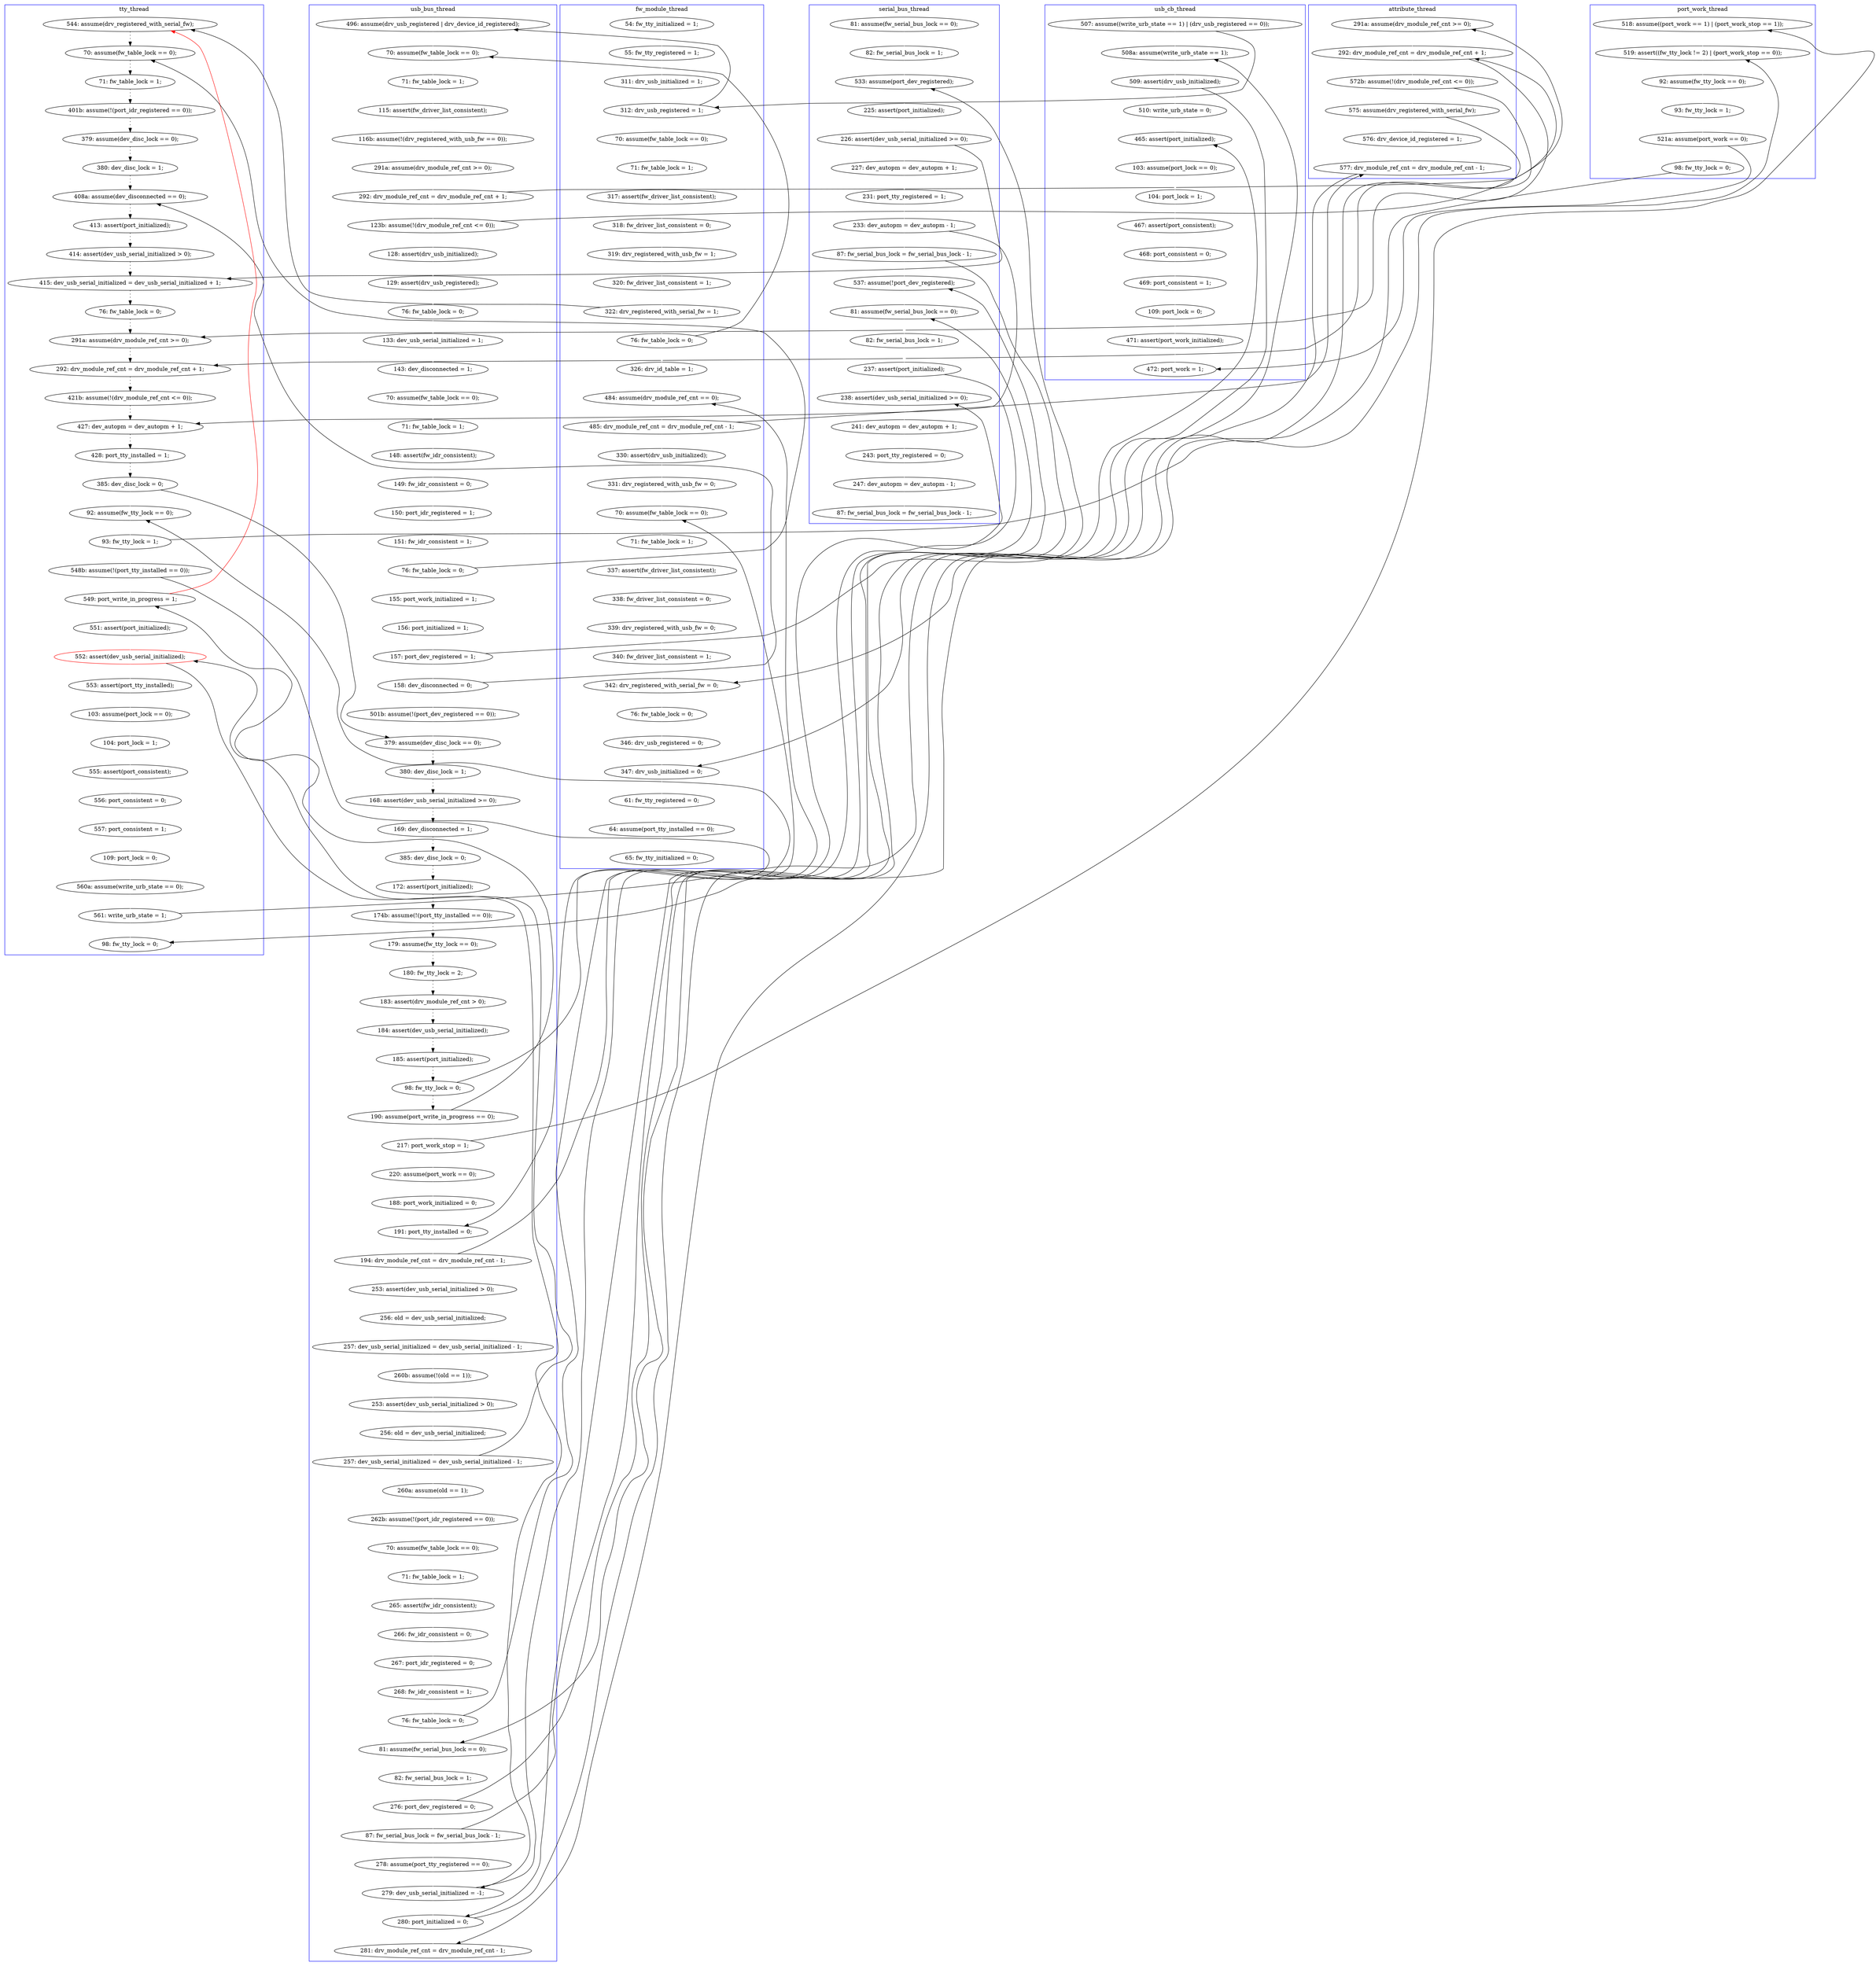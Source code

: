 digraph Counterexample {
	74 -> 76 [color = black, style = solid, constraint = false]
	267 -> 268 [color = white, style = solid]
	322 -> 339 [color = white, style = solid]
	232 -> 235 [color = black, style = solid, constraint = false]
	191 -> 195 [color = black, style = dotted]
	215 -> 216 [color = black, style = dotted]
	268 -> 270 [color = white, style = solid]
	177 -> 182 [color = black, style = dotted]
	272 -> 293 [color = white, style = solid]
	128 -> 135 [color = white, style = solid]
	167 -> 327 [color = white, style = solid]
	71 -> 72 [color = white, style = solid]
	51 -> 66 [color = white, style = solid]
	374 -> 389 [color = white, style = solid]
	154 -> 155 [color = white, style = solid]
	115 -> 117 [color = white, style = solid]
	246 -> 264 [color = white, style = solid]
	237 -> 272 [color = white, style = solid]
	86 -> 92 [color = white, style = solid]
	368 -> 369 [color = white, style = solid]
	217 -> 220 [color = black, style = dotted]
	347 -> 348 [color = white, style = solid]
	78 -> 152 [color = white, style = solid]
	287 -> 294 [color = black, style = solid, constraint = false]
	76 -> 136 [color = black, style = dotted]
	258 -> 259 [color = white, style = solid]
	272 -> 304 [color = black, style = solid, constraint = false]
	80 -> 81 [color = white, style = solid]
	127 -> 128 [color = black, style = solid, constraint = false]
	284 -> 285 [color = white, style = solid]
	152 -> 331 [color = white, style = solid]
	285 -> 287 [color = white, style = solid]
	74 -> 78 [color = white, style = solid]
	129 -> 132 [color = white, style = solid]
	222 -> 225 [color = white, style = solid]
	259 -> 272 [color = black, style = solid, constraint = false]
	196 -> 197 [color = black, style = dotted]
	236 -> 241 [color = white, style = solid]
	173 -> 174 [color = black, style = dotted]
	234 -> 237 [color = white, style = solid]
	366 -> 372 [color = white, style = solid]
	357 -> 360 [color = white, style = solid]
	350 -> 351 [color = white, style = solid]
	378 -> 380 [color = white, style = solid]
	232 -> 234 [color = white, style = solid]
	270 -> 271 [color = white, style = solid]
	225 -> 228 [color = white, style = solid]
	344 -> 347 [color = white, style = solid]
	214 -> 215 [color = black, style = dotted]
	67 -> 69 [color = white, style = solid]
	321 -> 355 [color = black, style = solid, constraint = false]
	72 -> 74 [color = white, style = solid]
	51 -> 56 [color = black, style = solid, constraint = false]
	334 -> 335 [color = white, style = solid]
	81 -> 84 [color = white, style = solid]
	118 -> 119 [color = white, style = solid]
	304 -> 322 [color = white, style = solid]
	264 -> 308 [color = white, style = solid]
	309 -> 312 [color = white, style = solid]
	220 -> 222 [color = black, style = dotted]
	369 -> 374 [color = white, style = solid]
	93 -> 96 [color = white, style = solid]
	47 -> 338 [color = white, style = solid]
	331 -> 332 [color = white, style = solid]
	41 -> 50 [color = white, style = solid]
	263 -> 267 [color = white, style = solid]
	213 -> 214 [color = black, style = dotted]
	259 -> 261 [color = white, style = solid]
	403 -> 410 [color = white, style = solid]
	308 -> 309 [color = white, style = solid]
	220 -> 226 [color = black, style = solid, constraint = false]
	140 -> 174 [color = black, style = solid, constraint = false]
	56 -> 80 [color = white, style = solid]
	315 -> 317 [color = white, style = solid]
	182 -> 183 [color = black, style = dotted]
	129 -> 171 [color = black, style = solid, constraint = false]
	372 -> 375 [color = white, style = solid]
	274 -> 277 [color = white, style = solid]
	183 -> 186 [color = black, style = dotted]
	360 -> 363 [color = white, style = solid]
	47 -> 51 [color = black, style = solid, constraint = false]
	117 -> 118 [color = white, style = solid]
	135 -> 140 [color = white, style = solid]
	123 -> 136 [color = black, style = solid, constraint = false]
	303 -> 305 [color = white, style = solid]
	212 -> 213 [color = black, style = dotted]
	317 -> 318 [color = white, style = solid]
	227 -> 264 [color = black, style = solid, constraint = false]
	299 -> 303 [color = white, style = solid]
	323 -> 326 [color = white, style = solid]
	123 -> 125 [color = white, style = solid]
	96 -> 155 [color = black, style = solid, constraint = false]
	84 -> 86 [color = white, style = solid]
	356 -> 390 [color = black, style = solid, constraint = false]
	222 -> 234 [color = black, style = solid, constraint = false]
	242 -> 243 [color = white, style = solid]
	160 -> 192 [color = white, style = solid]
	125 -> 126 [color = white, style = solid]
	160 -> 189 [color = black, style = solid, constraint = false]
	393 -> 394 [color = white, style = solid]
	333 -> 338 [color = black, style = solid, constraint = false]
	277 -> 284 [color = white, style = solid]
	225 -> 246 [color = black, style = solid, constraint = false]
	158 -> 159 [color = black, style = dotted]
	348 -> 350 [color = white, style = solid]
	351 -> 353 [color = white, style = solid]
	167 -> 183 [color = black, style = solid, constraint = false]
	40 -> 41 [color = white, style = solid]
	363 -> 364 [color = white, style = solid]
	98 -> 101 [color = white, style = solid]
	273 -> 274 [color = white, style = solid]
	227 -> 232 [color = white, style = solid]
	235 -> 236 [color = white, style = solid]
	390 -> 402 [color = white, style = solid]
	136 -> 137 [color = black, style = dotted]
	303 -> 322 [color = black, style = solid, constraint = false]
	257 -> 258 [color = white, style = solid]
	304 -> 305 [color = black, style = solid, constraint = false]
	195 -> 196 [color = black, style = solid, constraint = false]
	327 -> 369 [color = black, style = solid, constraint = false]
	62 -> 63 [color = white, style = solid]
	174 -> 177 [color = black, style = dotted]
	327 -> 334 [color = white, style = solid]
	141 -> 158 [color = black, style = dotted]
	93 -> 154 [color = black, style = solid, constraint = false]
	208 -> 210 [color = black, style = dotted]
	245 -> 257 [color = white, style = solid]
	404 -> 406 [color = white, style = solid]
	233 -> 235 [color = white, style = solid]
	333 -> 355 [color = white, style = solid]
	103 -> 111 [color = white, style = solid]
	380 -> 381 [color = white, style = solid]
	50 -> 51 [color = white, style = solid]
	318 -> 323 [color = white, style = solid]
	114 -> 115 [color = white, style = solid]
	305 -> 393 [color = white, style = solid]
	120 -> 123 [color = white, style = solid]
	192 -> 294 [color = white, style = solid]
	314 -> 315 [color = white, style = solid]
	216 -> 217 [color = black, style = dotted]
	155 -> 182 [color = black, style = solid, constraint = false]
	132 -> 196 [color = white, style = solid]
	330 -> 333 [color = white, style = solid]
	197 -> 200 [color = black, style = dotted]
	292 -> 304 [color = white, style = solid]
	159 -> 171 [color = black, style = dotted]
	186 -> 189 [color = black, style = dotted]
	70 -> 71 [color = white, style = solid]
	290 -> 292 [color = white, style = solid]
	294 -> 298 [color = white, style = solid]
	101 -> 103 [color = white, style = solid]
	271 -> 273 [color = white, style = solid]
	172 -> 173 [color = black, style = dotted]
	96 -> 97 [color = white, style = solid]
	312 -> 381 [color = black, style = solid, constraint = false]
	66 -> 67 [color = white, style = solid]
	137 -> 141 [color = black, style = dotted]
	312 -> 321 [color = white, style = solid]
	277 -> 347 [color = black, style = solid, constraint = false]
	243 -> 245 [color = white, style = solid]
	127 -> 129 [color = white, style = solid]
	402 -> 404 [color = white, style = solid]
	343 -> 344 [color = white, style = solid]
	332 -> 335 [color = black, style = solid, constraint = false]
	356 -> 357 [color = white, style = solid]
	63 -> 128 [color = white, style = solid]
	353 -> 368 [color = white, style = solid]
	293 -> 314 [color = white, style = solid]
	97 -> 98 [color = white, style = solid]
	290 -> 298 [color = black, style = solid, constraint = false]
	126 -> 127 [color = white, style = solid]
	145 -> 150 [color = white, style = solid]
	192 -> 284 [color = black, style = solid, constraint = false]
	332 -> 343 [color = white, style = solid]
	140 -> 145 [color = white, style = solid]
	228 -> 233 [color = white, style = solid]
	335 -> 339 [color = black, style = solid, constraint = false]
	322 -> 360 [color = black, style = solid, constraint = false]
	200 -> 201 [color = black, style = dotted]
	261 -> 263 [color = white, style = solid]
	150 -> 160 [color = white, style = solid]
	364 -> 366 [color = white, style = solid]
	287 -> 290 [color = white, style = solid]
	111 -> 114 [color = white, style = solid]
	298 -> 299 [color = white, style = solid]
	201 -> 208 [color = black, style = dotted]
	234 -> 76 [color = red, style = solid, constraint = false]
	241 -> 242 [color = white, style = solid]
	338 -> 356 [color = white, style = solid]
	155 -> 167 [color = white, style = solid]
	119 -> 120 [color = white, style = solid]
	236 -> 331 [color = black, style = solid, constraint = false]
	394 -> 403 [color = white, style = solid]
	195 -> 226 [color = white, style = solid]
	210 -> 212 [color = black, style = dotted]
	69 -> 70 [color = white, style = solid]
	389 -> 390 [color = white, style = solid]
	226 -> 227 [color = white, style = solid]
	189 -> 191 [color = black, style = dotted]
	326 -> 330 [color = white, style = solid]
	78 -> 80 [color = black, style = solid, constraint = false]
	375 -> 378 [color = white, style = solid]
	171 -> 172 [color = black, style = dotted]
	92 -> 93 [color = white, style = solid]
	subgraph cluster5 {
		label = attribute_thread
		color = blue
		334  [label = "576: drv_device_id_registered = 1;"]
		155  [label = "292: drv_module_ref_cnt = drv_module_ref_cnt + 1;"]
		327  [label = "575: assume(drv_registered_with_serial_fw);"]
		335  [label = "577: drv_module_ref_cnt = drv_module_ref_cnt - 1;"]
		154  [label = "291a: assume(drv_module_ref_cnt >= 0);"]
		167  [label = "572b: assume(!(drv_module_ref_cnt <= 0));"]
	}
	subgraph cluster6 {
		label = usb_cb_thread
		color = blue
		378  [label = "109: port_lock = 0;"]
		356  [label = "509: assert(drv_usb_initialized);"]
		338  [label = "508a: assume(write_urb_state == 1);"]
		366  [label = "467: assert(port_consistent);"]
		363  [label = "103: assume(port_lock == 0);"]
		360  [label = "465: assert(port_initialized);"]
		372  [label = "468: port_consistent = 0;"]
		47  [label = "507: assume((write_urb_state == 1) | (drv_usb_registered == 0));"]
		364  [label = "104: port_lock = 1;"]
		380  [label = "471: assert(port_work_initialized);"]
		381  [label = "472: port_work = 1;"]
		357  [label = "510: write_urb_state = 0;"]
		375  [label = "469: port_consistent = 1;"]
	}
	subgraph cluster7 {
		label = port_work_thread
		color = blue
		312  [label = "521a: assume(port_work == 0);"]
		264  [label = "519: assert((fw_tty_lock != 2) | (port_work_stop == 0));"]
		308  [label = "92: assume(fw_tty_lock == 0);"]
		246  [label = "518: assume((port_work == 1) | (port_work_stop == 1));"]
		309  [label = "93: fw_tty_lock = 1;"]
		321  [label = "98: fw_tty_lock = 0;"]
	}
	subgraph cluster4 {
		label = tty_thread
		color = blue
		173  [label = "414: assert(dev_usb_serial_initialized > 0);"]
		227  [label = "93: fw_tty_lock = 1;"]
		315  [label = "104: port_lock = 1;"]
		226  [label = "92: assume(fw_tty_lock == 0);"]
		195  [label = "385: dev_disc_lock = 0;"]
		183  [label = "292: drv_module_ref_cnt = drv_module_ref_cnt + 1;"]
		330  [label = "560a: assume(write_urb_state == 0);"]
		189  [label = "427: dev_autopm = dev_autopm + 1;"]
		172  [label = "413: assert(port_initialized);"]
		293  [label = "553: assert(port_tty_installed);"]
		171  [label = "408a: assume(dev_disconnected == 0);"]
		232  [label = "548b: assume(!(port_tty_installed == 0));"]
		317  [label = "555: assert(port_consistent);"]
		186  [label = "421b: assume(!(drv_module_ref_cnt <= 0));"]
		174  [label = "415: dev_usb_serial_initialized = dev_usb_serial_initialized + 1;"]
		318  [label = "556: port_consistent = 0;"]
		76  [label = "544: assume(drv_registered_with_serial_fw);"]
		191  [label = "428: port_tty_installed = 1;"]
		159  [label = "380: dev_disc_lock = 1;"]
		355  [label = "98: fw_tty_lock = 0;"]
		158  [label = "379: assume(dev_disc_lock == 0);"]
		333  [label = "561: write_urb_state = 1;"]
		272  [label = "552: assert(dev_usb_serial_initialized);", color = red]
		234  [label = "549: port_write_in_progress = 1;"]
		182  [label = "291a: assume(drv_module_ref_cnt >= 0);"]
		326  [label = "109: port_lock = 0;"]
		237  [label = "551: assert(port_initialized);"]
		323  [label = "557: port_consistent = 1;"]
		314  [label = "103: assume(port_lock == 0);"]
		137  [label = "71: fw_table_lock = 1;"]
		177  [label = "76: fw_table_lock = 0;"]
		136  [label = "70: assume(fw_table_lock == 0);"]
		141  [label = "401b: assume(!(port_idr_registered == 0));"]
	}
	subgraph cluster1 {
		label = fw_module_thread
		color = blue
		152  [label = "326: drv_id_table = 1;"]
		69  [label = "317: assert(fw_driver_list_consistent);"]
		332  [label = "485: drv_module_ref_cnt = drv_module_ref_cnt - 1;"]
		66  [label = "70: assume(fw_table_lock == 0);"]
		348  [label = "71: fw_table_lock = 1;"]
		351  [label = "338: fw_driver_list_consistent = 0;"]
		41  [label = "55: fw_tty_registered = 1;"]
		71  [label = "319: drv_registered_with_usb_fw = 1;"]
		404  [label = "64: assume(port_tty_installed == 0);"]
		331  [label = "484: assume(drv_module_ref_cnt == 0);"]
		368  [label = "340: fw_driver_list_consistent = 1;"]
		406  [label = "65: fw_tty_initialized = 0;"]
		50  [label = "311: drv_usb_initialized = 1;"]
		51  [label = "312: drv_usb_registered = 1;"]
		40  [label = "54: fw_tty_initialized = 1;"]
		353  [label = "339: drv_registered_with_usb_fw = 0;"]
		78  [label = "76: fw_table_lock = 0;"]
		70  [label = "318: fw_driver_list_consistent = 0;"]
		72  [label = "320: fw_driver_list_consistent = 1;"]
		347  [label = "70: assume(fw_table_lock == 0);"]
		67  [label = "71: fw_table_lock = 1;"]
		369  [label = "342: drv_registered_with_serial_fw = 0;"]
		390  [label = "347: drv_usb_initialized = 0;"]
		374  [label = "76: fw_table_lock = 0;"]
		74  [label = "322: drv_registered_with_serial_fw = 1;"]
		344  [label = "331: drv_registered_with_usb_fw = 0;"]
		350  [label = "337: assert(fw_driver_list_consistent);"]
		402  [label = "61: fw_tty_registered = 0;"]
		389  [label = "346: drv_usb_registered = 0;"]
		343  [label = "330: assert(drv_usb_initialized);"]
	}
	subgraph cluster2 {
		label = usb_bus_thread
		color = blue
		126  [label = "156: port_initialized = 1;"]
		236  [label = "194: drv_module_ref_cnt = drv_module_ref_cnt - 1;"]
		86  [label = "116b: assume(!(drv_registered_with_usb_fw == 0));"]
		267  [label = "70: assume(fw_table_lock == 0);"]
		274  [label = "268: fw_idr_consistent = 1;"]
		322  [label = "280: port_initialized = 0;"]
		215  [label = "183: assert(drv_module_ref_cnt > 0);"]
		132  [label = "501b: assume(!(port_dev_registered == 0));"]
		114  [label = "70: assume(fw_table_lock == 0);"]
		220  [label = "98: fw_tty_lock = 0;"]
		284  [label = "81: assume(fw_serial_bus_lock == 0);"]
		290  [label = "87: fw_serial_bus_lock = fw_serial_bus_lock - 1;"]
		233  [label = "188: port_work_initialized = 0;"]
		217  [label = "185: assert(port_initialized);"]
		222  [label = "190: assume(port_write_in_progress == 0);"]
		243  [label = "257: dev_usb_serial_initialized = dev_usb_serial_initialized - 1;"]
		213  [label = "179: assume(fw_tty_lock == 0);"]
		123  [label = "76: fw_table_lock = 0;"]
		257  [label = "253: assert(dev_usb_serial_initialized > 0);"]
		216  [label = "184: assert(dev_usb_serial_initialized);"]
		339  [label = "281: drv_module_ref_cnt = drv_module_ref_cnt - 1;"]
		118  [label = "149: fw_idr_consistent = 0;"]
		98  [label = "129: assert(drv_usb_registered);"]
		225  [label = "217: port_work_stop = 1;"]
		119  [label = "150: port_idr_registered = 1;"]
		214  [label = "180: fw_tty_lock = 2;"]
		241  [label = "253: assert(dev_usb_serial_initialized > 0);"]
		81  [label = "71: fw_table_lock = 1;"]
		271  [label = "266: fw_idr_consistent = 0;"]
		127  [label = "157: port_dev_registered = 1;"]
		129  [label = "158: dev_disconnected = 0;"]
		93  [label = "292: drv_module_ref_cnt = drv_module_ref_cnt + 1;"]
		261  [label = "260a: assume(old == 1);"]
		200  [label = "168: assert(dev_usb_serial_initialized >= 0);"]
		92  [label = "291a: assume(drv_module_ref_cnt >= 0);"]
		125  [label = "155: port_work_initialized = 1;"]
		304  [label = "279: dev_usb_serial_initialized = -1;"]
		197  [label = "380: dev_disc_lock = 1;"]
		201  [label = "169: dev_disconnected = 1;"]
		242  [label = "256: old = dev_usb_serial_initialized;"]
		277  [label = "76: fw_table_lock = 0;"]
		96  [label = "123b: assume(!(drv_module_ref_cnt <= 0));"]
		210  [label = "172: assert(port_initialized);"]
		270  [label = "265: assert(fw_idr_consistent);"]
		259  [label = "257: dev_usb_serial_initialized = dev_usb_serial_initialized - 1;"]
		111  [label = "143: dev_disconnected = 1;"]
		263  [label = "262b: assume(!(port_idr_registered == 0));"]
		292  [label = "278: assume(port_tty_registered == 0);"]
		235  [label = "191: port_tty_installed = 0;"]
		117  [label = "148: assert(fw_idr_consistent);"]
		120  [label = "151: fw_idr_consistent = 1;"]
		115  [label = "71: fw_table_lock = 1;"]
		103  [label = "133: dev_usb_serial_initialized = 1;"]
		84  [label = "115: assert(fw_driver_list_consistent);"]
		208  [label = "385: dev_disc_lock = 0;"]
		245  [label = "260b: assume(!(old == 1));"]
		287  [label = "276: port_dev_registered = 0;"]
		212  [label = "174b: assume(!(port_tty_installed == 0));"]
		56  [label = "496: assume(drv_usb_registered | drv_device_id_registered);"]
		228  [label = "220: assume(port_work == 0);"]
		285  [label = "82: fw_serial_bus_lock = 1;"]
		80  [label = "70: assume(fw_table_lock == 0);"]
		101  [label = "76: fw_table_lock = 0;"]
		97  [label = "128: assert(drv_usb_initialized);"]
		258  [label = "256: old = dev_usb_serial_initialized;"]
		196  [label = "379: assume(dev_disc_lock == 0);"]
		268  [label = "71: fw_table_lock = 1;"]
		273  [label = "267: port_idr_registered = 0;"]
	}
	subgraph cluster3 {
		label = serial_bus_thread
		color = blue
		410  [label = "87: fw_serial_bus_lock = fw_serial_bus_lock - 1;"]
		135  [label = "225: assert(port_initialized);"]
		140  [label = "226: assert(dev_usb_serial_initialized >= 0);"]
		192  [label = "87: fw_serial_bus_lock = fw_serial_bus_lock - 1;"]
		63  [label = "82: fw_serial_bus_lock = 1;"]
		298  [label = "81: assume(fw_serial_bus_lock == 0);"]
		393  [label = "241: dev_autopm = dev_autopm + 1;"]
		128  [label = "533: assume(port_dev_registered);"]
		160  [label = "233: dev_autopm = dev_autopm - 1;"]
		299  [label = "82: fw_serial_bus_lock = 1;"]
		305  [label = "238: assert(dev_usb_serial_initialized >= 0);"]
		145  [label = "227: dev_autopm = dev_autopm + 1;"]
		394  [label = "243: port_tty_registered = 0;"]
		294  [label = "537: assume(!port_dev_registered);"]
		62  [label = "81: assume(fw_serial_bus_lock == 0);"]
		303  [label = "237: assert(port_initialized);"]
		403  [label = "247: dev_autopm = dev_autopm - 1;"]
		150  [label = "231: port_tty_registered = 1;"]
	}
}